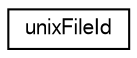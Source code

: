 digraph "Graphical Class Hierarchy"
{
  edge [fontname="FreeSans",fontsize="10",labelfontname="FreeSans",labelfontsize="10"];
  node [fontname="FreeSans",fontsize="10",shape=record];
  rankdir="LR";
  Node0 [label="unixFileId",height=0.2,width=0.4,color="black", fillcolor="white", style="filled",URL="$structunixFileId.html"];
}
